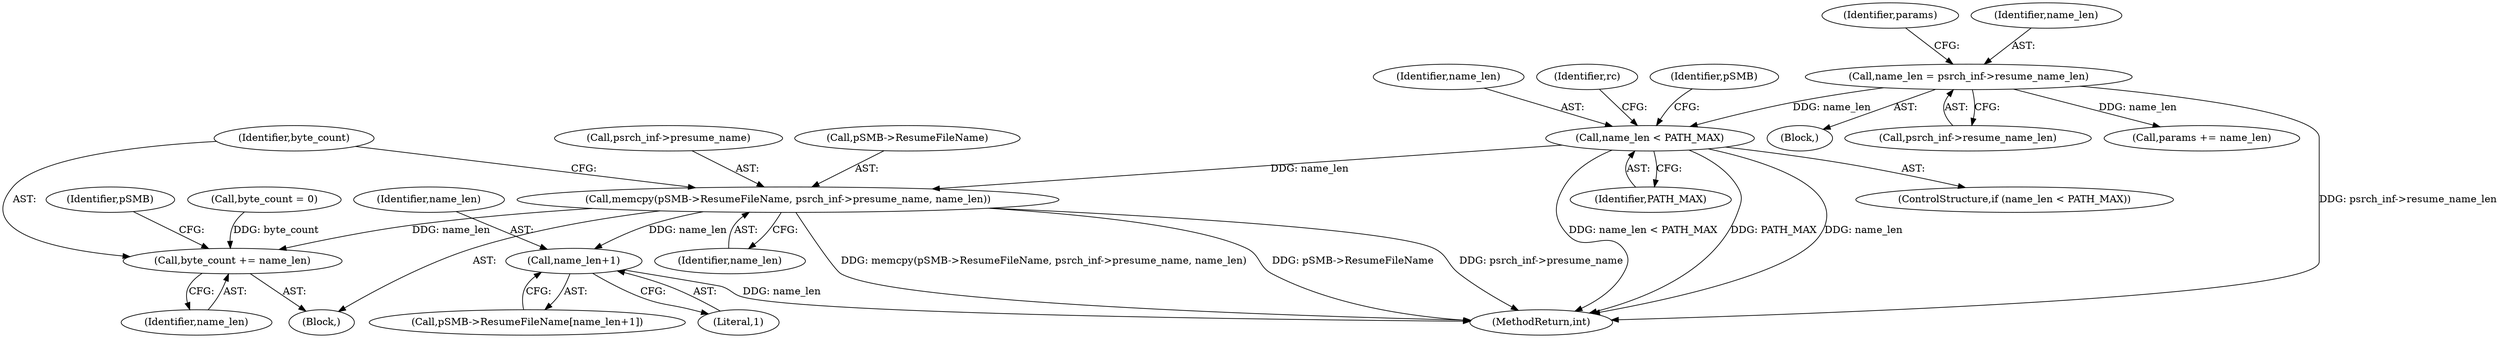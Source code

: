 digraph "0_linux_9438fabb73eb48055b58b89fc51e0bc4db22fabd@API" {
"1000298" [label="(Call,memcpy(pSMB->ResumeFileName, psrch_inf->presume_name, name_len))"];
"1000294" [label="(Call,name_len < PATH_MAX)"];
"1000285" [label="(Call,name_len = psrch_inf->resume_name_len)"];
"1000306" [label="(Call,byte_count += name_len)"];
"1000321" [label="(Call,name_len+1)"];
"1000285" [label="(Call,name_len = psrch_inf->resume_name_len)"];
"1000307" [label="(Identifier,byte_count)"];
"1000312" [label="(Identifier,pSMB)"];
"1000117" [label="(Block,)"];
"1000308" [label="(Identifier,name_len)"];
"1000302" [label="(Call,psrch_inf->presume_name)"];
"1000291" [label="(Identifier,params)"];
"1000299" [label="(Call,pSMB->ResumeFileName)"];
"1000298" [label="(Call,memcpy(pSMB->ResumeFileName, psrch_inf->presume_name, name_len))"];
"1000167" [label="(Call,byte_count = 0)"];
"1000297" [label="(Block,)"];
"1000295" [label="(Identifier,name_len)"];
"1000286" [label="(Identifier,name_len)"];
"1000293" [label="(ControlStructure,if (name_len < PATH_MAX))"];
"1000328" [label="(Identifier,rc)"];
"1000323" [label="(Literal,1)"];
"1000300" [label="(Identifier,pSMB)"];
"1000322" [label="(Identifier,name_len)"];
"1000306" [label="(Call,byte_count += name_len)"];
"1000294" [label="(Call,name_len < PATH_MAX)"];
"1000287" [label="(Call,psrch_inf->resume_name_len)"];
"1000317" [label="(Call,pSMB->ResumeFileName[name_len+1])"];
"1000321" [label="(Call,name_len+1)"];
"1000296" [label="(Identifier,PATH_MAX)"];
"1000584" [label="(MethodReturn,int)"];
"1000305" [label="(Identifier,name_len)"];
"1000290" [label="(Call,params += name_len)"];
"1000298" -> "1000297"  [label="AST: "];
"1000298" -> "1000305"  [label="CFG: "];
"1000299" -> "1000298"  [label="AST: "];
"1000302" -> "1000298"  [label="AST: "];
"1000305" -> "1000298"  [label="AST: "];
"1000307" -> "1000298"  [label="CFG: "];
"1000298" -> "1000584"  [label="DDG: memcpy(pSMB->ResumeFileName, psrch_inf->presume_name, name_len)"];
"1000298" -> "1000584"  [label="DDG: pSMB->ResumeFileName"];
"1000298" -> "1000584"  [label="DDG: psrch_inf->presume_name"];
"1000294" -> "1000298"  [label="DDG: name_len"];
"1000298" -> "1000306"  [label="DDG: name_len"];
"1000298" -> "1000321"  [label="DDG: name_len"];
"1000294" -> "1000293"  [label="AST: "];
"1000294" -> "1000296"  [label="CFG: "];
"1000295" -> "1000294"  [label="AST: "];
"1000296" -> "1000294"  [label="AST: "];
"1000300" -> "1000294"  [label="CFG: "];
"1000328" -> "1000294"  [label="CFG: "];
"1000294" -> "1000584"  [label="DDG: name_len < PATH_MAX"];
"1000294" -> "1000584"  [label="DDG: PATH_MAX"];
"1000294" -> "1000584"  [label="DDG: name_len"];
"1000285" -> "1000294"  [label="DDG: name_len"];
"1000285" -> "1000117"  [label="AST: "];
"1000285" -> "1000287"  [label="CFG: "];
"1000286" -> "1000285"  [label="AST: "];
"1000287" -> "1000285"  [label="AST: "];
"1000291" -> "1000285"  [label="CFG: "];
"1000285" -> "1000584"  [label="DDG: psrch_inf->resume_name_len"];
"1000285" -> "1000290"  [label="DDG: name_len"];
"1000306" -> "1000297"  [label="AST: "];
"1000306" -> "1000308"  [label="CFG: "];
"1000307" -> "1000306"  [label="AST: "];
"1000308" -> "1000306"  [label="AST: "];
"1000312" -> "1000306"  [label="CFG: "];
"1000167" -> "1000306"  [label="DDG: byte_count"];
"1000321" -> "1000317"  [label="AST: "];
"1000321" -> "1000323"  [label="CFG: "];
"1000322" -> "1000321"  [label="AST: "];
"1000323" -> "1000321"  [label="AST: "];
"1000317" -> "1000321"  [label="CFG: "];
"1000321" -> "1000584"  [label="DDG: name_len"];
}
